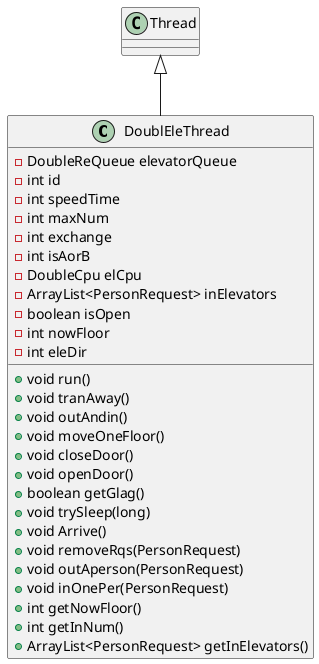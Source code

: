 @startuml
class DoublEleThread {
- DoubleReQueue elevatorQueue
- int id
- int speedTime
- int maxNum
- int exchange
- int isAorB
- DoubleCpu elCpu
- ArrayList<PersonRequest> inElevators
- boolean isOpen
- int nowFloor
- int eleDir
+ void run()
+ void tranAway()
+ void outAndin()
+ void moveOneFloor()
+ void closeDoor()
+ void openDoor()
+ boolean getGlag()
+ void trySleep(long)
+ void Arrive()
+ void removeRqs(PersonRequest)
+ void outAperson(PersonRequest)
+ void inOnePer(PersonRequest)
+ int getNowFloor()
+ int getInNum()
+ ArrayList<PersonRequest> getInElevators()
}




Thread <|-- DoublEleThread
@enduml
